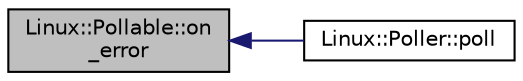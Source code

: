 digraph "Linux::Pollable::on_error"
{
 // INTERACTIVE_SVG=YES
  edge [fontname="Helvetica",fontsize="10",labelfontname="Helvetica",labelfontsize="10"];
  node [fontname="Helvetica",fontsize="10",shape=record];
  rankdir="LR";
  Node1 [label="Linux::Pollable::on\l_error",height=0.2,width=0.4,color="black", fillcolor="grey75", style="filled", fontcolor="black"];
  Node1 -> Node2 [dir="back",color="midnightblue",fontsize="10",style="solid",fontname="Helvetica"];
  Node2 [label="Linux::Poller::poll",height=0.2,width=0.4,color="black", fillcolor="white", style="filled",URL="$classLinux_1_1Poller.html#aa981d6080990b3036103ee3b36909444"];
}
